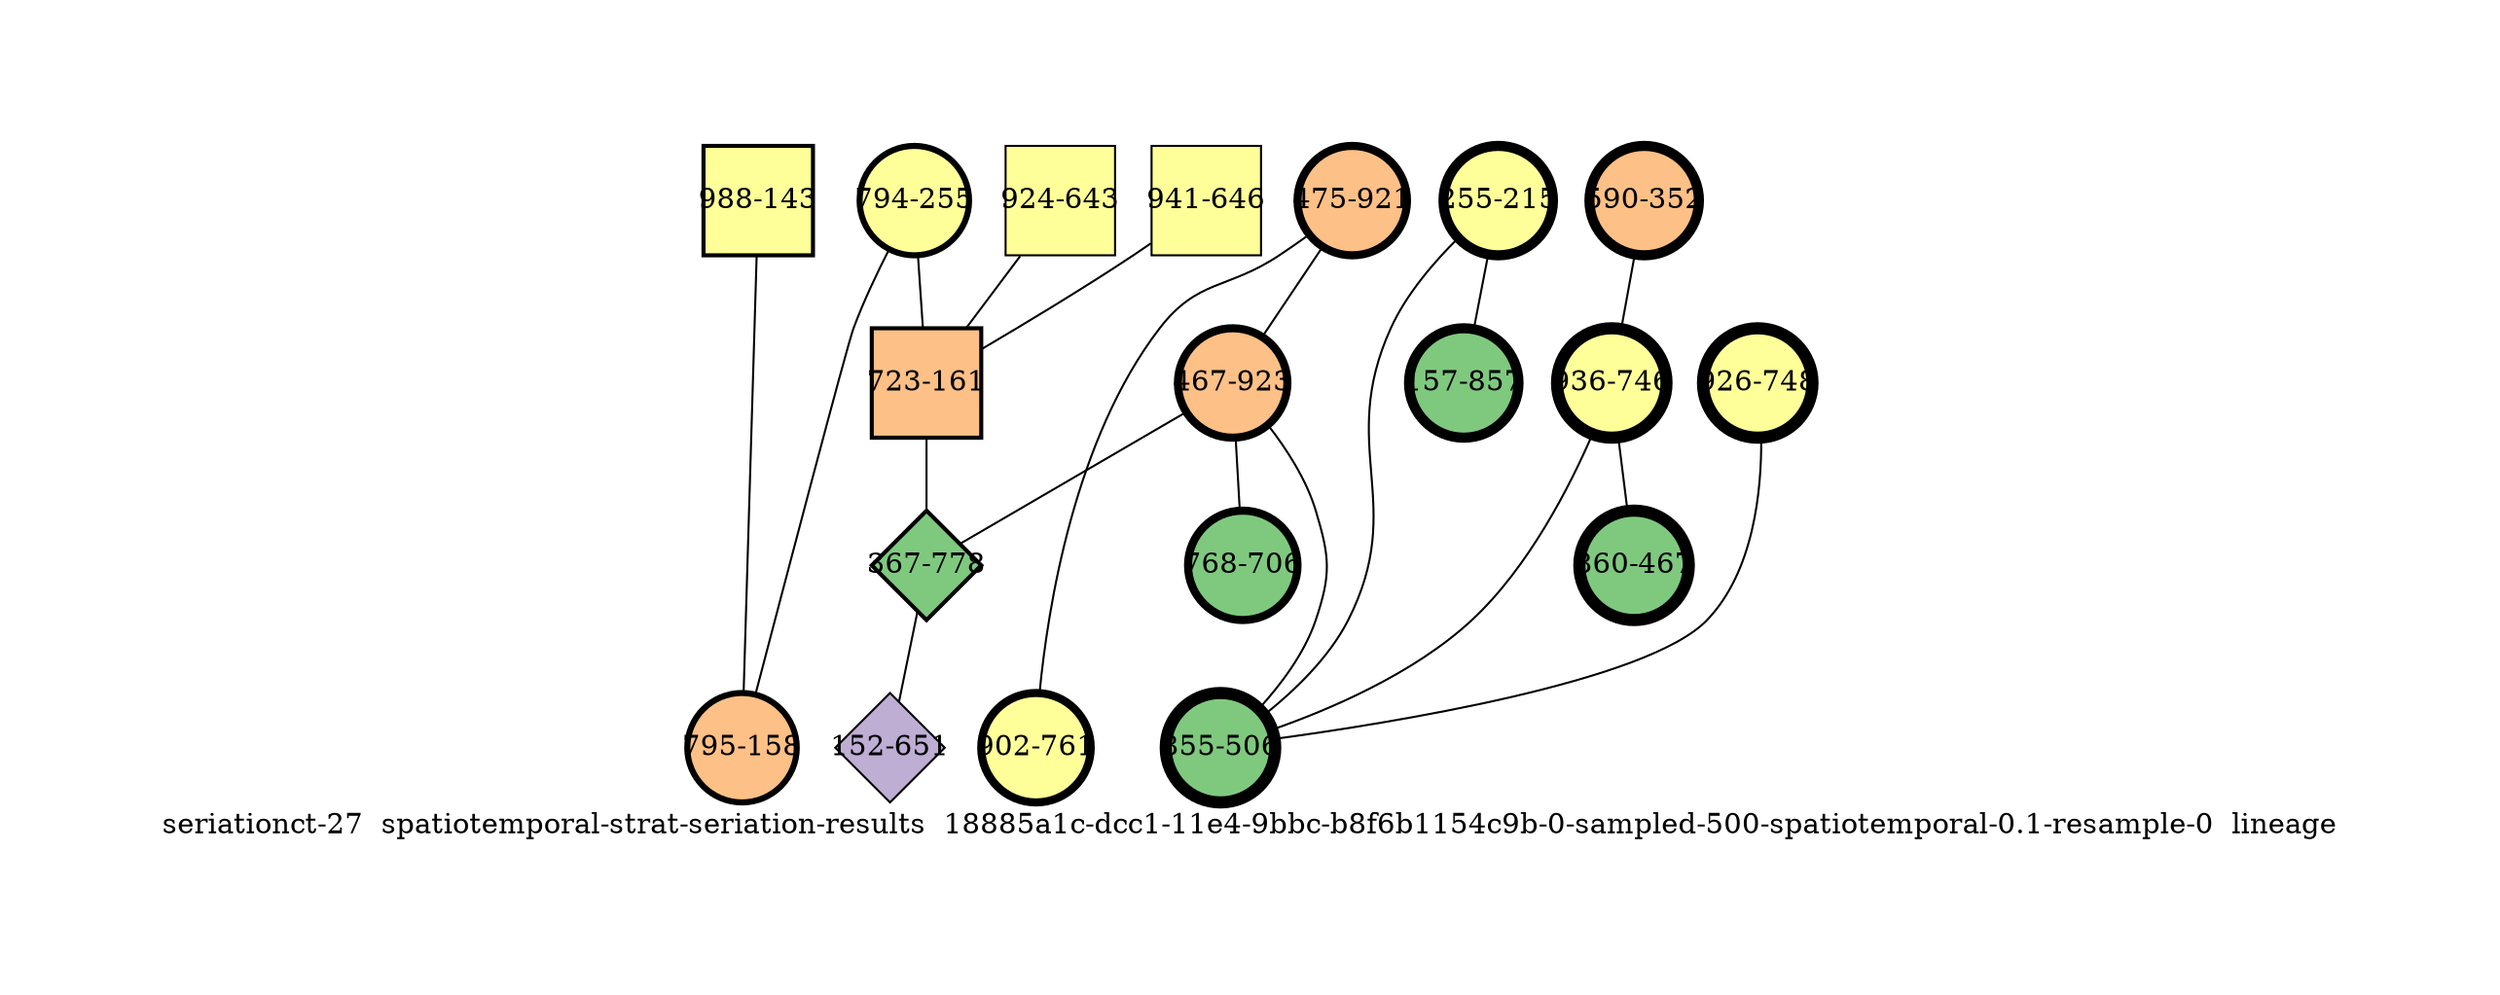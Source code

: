 strict graph "seriationct-27  spatiotemporal-strat-seriation-results  18885a1c-dcc1-11e4-9bbc-b8f6b1154c9b-0-sampled-500-spatiotemporal-0.1-resample-0  lineage" {
labelloc=b;
ratio=auto;
pad="1.0";
label="seriationct-27  spatiotemporal-strat-seriation-results  18885a1c-dcc1-11e4-9bbc-b8f6b1154c9b-0-sampled-500-spatiotemporal-0.1-resample-0  lineage";
node [width="0.75", style=filled, fixedsize=true, height="0.75", shape=circle, label=""];
0 [xCoordinate="255.0", appears_in_slice=3, yCoordinate="794.0", colorscheme=accent6, lineage_id=0, short_label="794-255", label="794-255", shape=circle, cluster_id=3, fillcolor=4, size="500.0", id=0, penwidth="3.0"];
1 [xCoordinate="643.0", appears_in_slice=1, yCoordinate="924.0", colorscheme=accent6, lineage_id=1, short_label="924-643", label="924-643", shape=square, cluster_id=3, fillcolor=4, size="500.0", id=2, penwidth="1.0"];
2 [xCoordinate="352.0", appears_in_slice=5, yCoordinate="590.0", colorscheme=accent6, lineage_id=0, short_label="590-352", label="590-352", shape=circle, cluster_id=2, fillcolor=3, size="500.0", id=5, penwidth="5.0"];
3 [xCoordinate="143.0", appears_in_slice=2, yCoordinate="988.0", colorscheme=accent6, lineage_id=1, short_label="988-143", label="988-143", shape=square, cluster_id=3, fillcolor=4, size="500.0", id=3, penwidth="2.0"];
4 [xCoordinate="646.0", appears_in_slice=1, yCoordinate="941.0", colorscheme=accent6, lineage_id=1, short_label="941-646", label="941-646", shape=square, cluster_id=3, fillcolor=4, size="500.0", id=4, penwidth="1.0"];
5 [xCoordinate="215.0", appears_in_slice=5, yCoordinate="255.0", colorscheme=accent6, lineage_id=0, short_label="255-215", label="255-215", shape=circle, cluster_id=3, fillcolor=4, size="500.0", id=18, penwidth="5.0"];
6 [xCoordinate="158.0", appears_in_slice=3, yCoordinate="795.0", colorscheme=accent6, lineage_id=0, short_label="795-158", label="795-158", shape=circle, cluster_id=2, fillcolor=3, size="500.0", id=6, penwidth="3.0"];
7 [xCoordinate="161.0", appears_in_slice=2, yCoordinate="723.0", colorscheme=accent6, lineage_id=1, short_label="723-161", label="723-161", shape=square, cluster_id=2, fillcolor=3, size="500.0", id=7, penwidth="2.0"];
8 [xCoordinate="746.0", appears_in_slice=6, yCoordinate="936.0", colorscheme=accent6, lineage_id=0, short_label="936-746", label="936-746", shape=circle, cluster_id=3, fillcolor=4, size="500.0", id=8, penwidth="6.0"];
9 [xCoordinate="857.0", appears_in_slice=5, yCoordinate="157.0", colorscheme=accent6, lineage_id=0, short_label="157-857", label="157-857", shape=circle, cluster_id=0, fillcolor=1, size="500.0", id=9, penwidth="5.0"];
10 [xCoordinate="921.0", appears_in_slice=4, yCoordinate="475.0", colorscheme=accent6, lineage_id=0, short_label="475-921", label="475-921", shape=circle, cluster_id=2, fillcolor=3, size="500.0", id=10, penwidth="4.0"];
11 [xCoordinate="923.0", appears_in_slice=4, yCoordinate="467.0", colorscheme=accent6, lineage_id=0, short_label="467-923", label="467-923", shape=circle, cluster_id=2, fillcolor=3, size="500.0", id=1, penwidth="4.0"];
12 [xCoordinate="778.0", appears_in_slice=2, yCoordinate="367.0", colorscheme=accent6, lineage_id=2, short_label="367-778", label="367-778", shape=diamond, cluster_id=0, fillcolor=1, size="500.0", id=12, penwidth="2.0"];
13 [xCoordinate="748.0", appears_in_slice=6, yCoordinate="926.0", colorscheme=accent6, lineage_id=0, short_label="926-748", label="926-748", shape=circle, cluster_id=3, fillcolor=4, size="500.0", id=13, penwidth="6.0"];
14 [xCoordinate="761.0", appears_in_slice=4, yCoordinate="902.0", colorscheme=accent6, lineage_id=0, short_label="902-761", label="902-761", shape=circle, cluster_id=3, fillcolor=4, size="500.0", id=14, penwidth="4.0"];
15 [xCoordinate="506.0", appears_in_slice=6, yCoordinate="855.0", colorscheme=accent6, lineage_id=0, short_label="855-506", label="855-506", shape=circle, cluster_id=0, fillcolor=1, size="500.0", id=16, penwidth="6.0"];
16 [xCoordinate="651.0", appears_in_slice=1, yCoordinate="152.0", colorscheme=accent6, lineage_id=2, short_label="152-651", label="152-651", shape=diamond, cluster_id=1, fillcolor=2, size="500.0", id=17, penwidth="1.0"];
17 [xCoordinate="706.0", appears_in_slice=4, yCoordinate="768.0", colorscheme=accent6, lineage_id=0, short_label="768-706", label="768-706", shape=circle, cluster_id=0, fillcolor=1, size="500.0", id=15, penwidth="4.0"];
18 [xCoordinate="467.0", appears_in_slice=6, yCoordinate="860.0", colorscheme=accent6, lineage_id=0, short_label="860-467", label="860-467", shape=circle, cluster_id=0, fillcolor=1, size="500.0", id=11, penwidth="6.0"];
0 -- 6  [inverseweight="11.6817328379", weight="0.0856037382361"];
0 -- 7  [inverseweight="5.14835052679", weight="0.194236968675"];
1 -- 7  [inverseweight="1.22118420452", weight="0.818877280183"];
2 -- 8  [inverseweight="1.74737610062", weight="0.572286641466"];
3 -- 6  [inverseweight="2.45381225953", weight="0.407529140062"];
4 -- 7  [inverseweight="2.92964279754", weight="0.341338541627"];
5 -- 9  [inverseweight="5.33001790889", weight="0.187616630393"];
5 -- 15  [inverseweight="1.98119654123", weight="0.504745480416"];
7 -- 12  [inverseweight="2.16209267308", weight="0.462514864626"];
8 -- 18  [inverseweight="2.13534868692", weight="0.468307591226"];
8 -- 15  [inverseweight="1.72586260322", weight="0.579420400055"];
10 -- 11  [inverseweight="2.15609394993", weight="0.463801681756"];
10 -- 14  [inverseweight="8.16496580928", weight="0.122474487139"];
11 -- 17  [inverseweight="20.7256668072", weight="0.0482493523273"];
11 -- 12  [inverseweight="2.22097224885", weight="0.450253262065"];
11 -- 15  [inverseweight="1.81373835586", weight="0.551347440368"];
12 -- 16  [inverseweight="4.66699025588", weight="0.214270856628"];
13 -- 15  [inverseweight="1.4121589536", weight="0.708135580239"];
}
